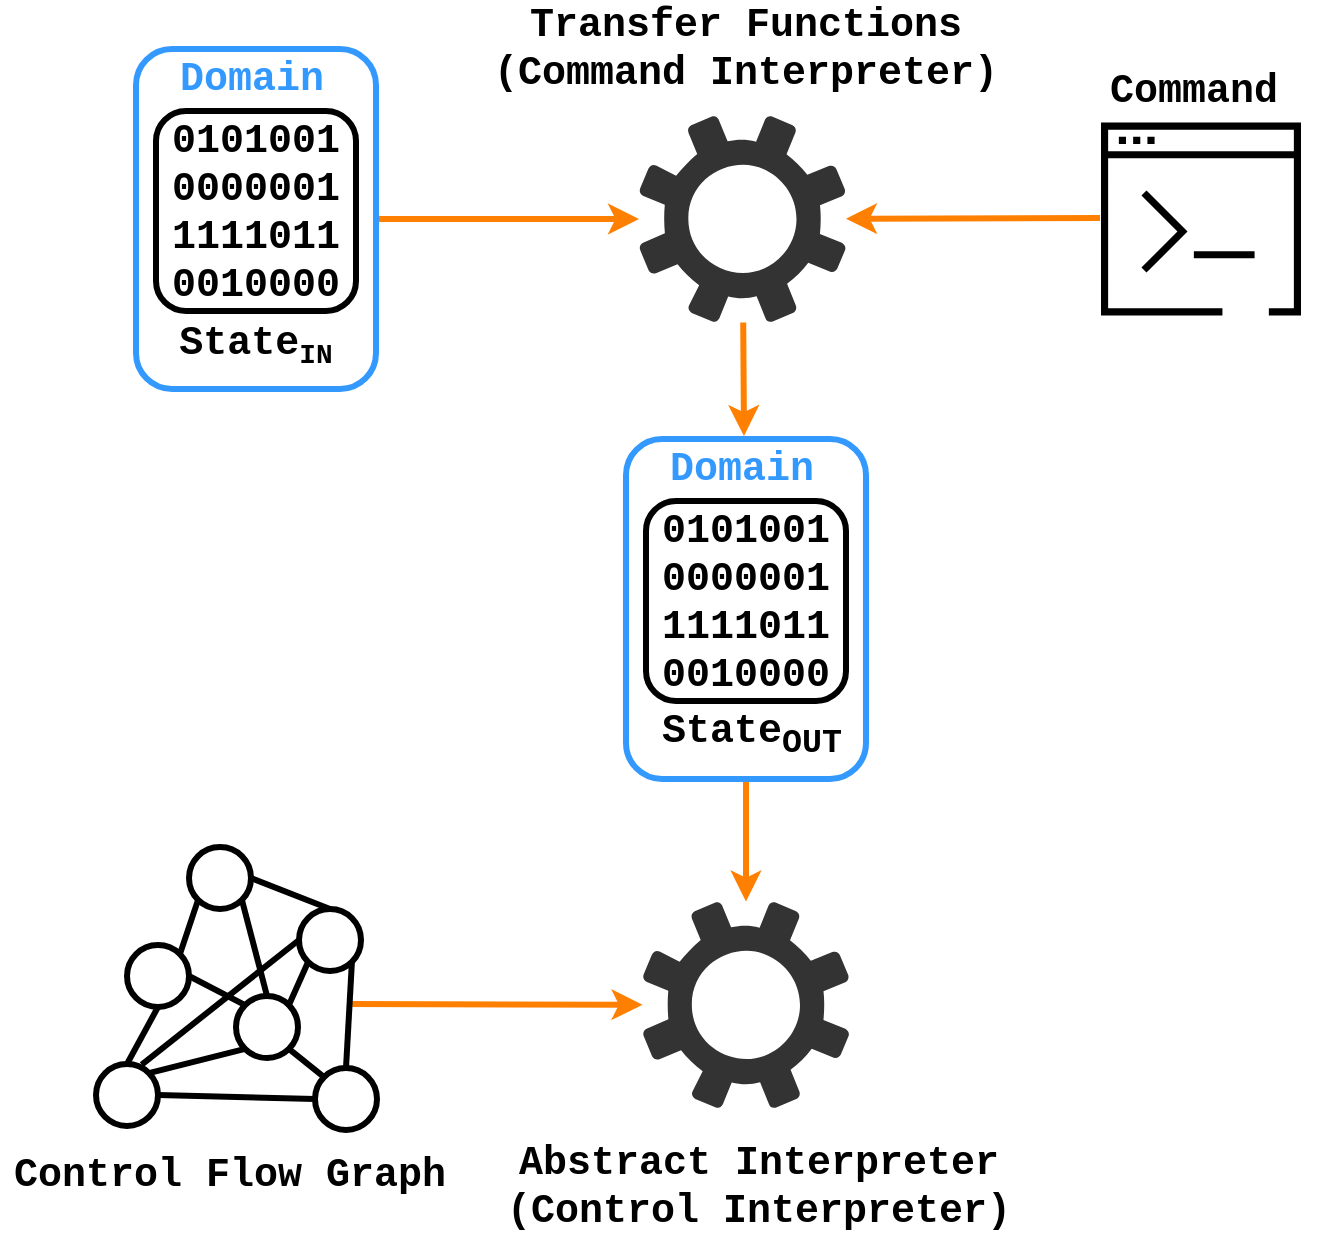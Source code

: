 <mxfile version="14.6.13" type="device"><diagram id="wk7u6ldWrJ3CNekJuvCV" name="Page-1"><mxGraphModel dx="1422" dy="762" grid="1" gridSize="10" guides="1" tooltips="1" connect="1" arrows="1" fold="1" page="1" pageScale="1" pageWidth="1169" pageHeight="827" math="0" shadow="0"><root><mxCell id="0"/><mxCell id="1" parent="0"/><mxCell id="4ySIvt9IZ8w0N5RjG7OX-28" style="rounded=1;orthogonalLoop=1;jettySize=auto;html=1;startArrow=none;startFill=0;endArrow=classic;endFill=1;strokeColor=#FF8000;strokeWidth=3;fontFamily=Courier New;fontSize=20;" parent="1" source="h1MQgXYe5tFcC1dRocT0-57" edge="1"><mxGeometry relative="1" as="geometry"><mxPoint x="587" y="336" as="targetPoint"/><mxPoint x="586" y="287.5" as="sourcePoint"/></mxGeometry></mxCell><mxCell id="4ySIvt9IZ8w0N5RjG7OX-23" value="Transfer Functions&lt;br&gt;(Command Interpreter)&lt;br&gt;" style="text;html=1;strokeColor=none;fillColor=none;align=center;verticalAlign=middle;whiteSpace=wrap;rounded=0;fontSize=20;fontFamily=Courier New;fontStyle=1" parent="1" vertex="1"><mxGeometry x="456" y="118.5" width="264" height="47" as="geometry"/></mxCell><mxCell id="4ySIvt9IZ8w0N5RjG7OX-27" value="0101001&lt;br&gt;0000001&lt;br&gt;1111011&lt;br&gt;0010000&lt;br&gt;" style="rounded=1;whiteSpace=wrap;html=1;strokeWidth=3;fontFamily=Courier New;fontSize=20;fontStyle=1" parent="1" vertex="1"><mxGeometry x="538" y="368.5" width="100" height="100" as="geometry"/></mxCell><mxCell id="k4La5EBOVdwG24VXDQv--2" value="State&lt;sub&gt;OUT&lt;/sub&gt;&lt;br&gt;" style="text;html=1;strokeColor=none;fillColor=none;align=center;verticalAlign=middle;whiteSpace=wrap;rounded=0;fontSize=20;fontFamily=Courier New;fontStyle=1" parent="1" vertex="1"><mxGeometry x="534" y="471.5" width="114" height="27" as="geometry"/></mxCell><mxCell id="k4La5EBOVdwG24VXDQv--3" value="Domain&lt;br&gt;" style="text;html=1;strokeColor=none;fillColor=none;align=center;verticalAlign=middle;whiteSpace=wrap;rounded=0;fontSize=20;fontFamily=Courier New;fontStyle=1;fontColor=#3399FF;" parent="1" vertex="1"><mxGeometry x="529" y="338.5" width="114" height="27" as="geometry"/></mxCell><mxCell id="k4La5EBOVdwG24VXDQv--5" value="0101001&lt;br&gt;0000001&lt;br&gt;1111011&lt;br&gt;0010000&lt;br&gt;" style="rounded=1;whiteSpace=wrap;html=1;strokeWidth=3;fontFamily=Courier New;fontSize=20;fontStyle=1" parent="1" vertex="1"><mxGeometry x="293" y="173.5" width="100" height="100" as="geometry"/></mxCell><mxCell id="k4La5EBOVdwG24VXDQv--6" value="State&lt;span style=&quot;font-size: 16.667px&quot;&gt;&lt;sub&gt;IN&lt;/sub&gt;&lt;/span&gt;&lt;br&gt;" style="text;html=1;strokeColor=none;fillColor=none;align=center;verticalAlign=middle;whiteSpace=wrap;rounded=0;fontSize=20;fontFamily=Courier New;fontStyle=1" parent="1" vertex="1"><mxGeometry x="286" y="276.5" width="114" height="27" as="geometry"/></mxCell><mxCell id="k4La5EBOVdwG24VXDQv--7" value="Domain&lt;br&gt;" style="text;html=1;strokeColor=none;fillColor=none;align=center;verticalAlign=middle;whiteSpace=wrap;rounded=0;fontSize=20;fontFamily=Courier New;fontStyle=1;fontColor=#3399FF;" parent="1" vertex="1"><mxGeometry x="284" y="143.5" width="114" height="27" as="geometry"/></mxCell><mxCell id="k4La5EBOVdwG24VXDQv--8" style="rounded=1;orthogonalLoop=1;jettySize=auto;html=1;exitX=1;exitY=0.5;exitDx=0;exitDy=0;startArrow=none;startFill=0;endArrow=classic;endFill=1;strokeColor=#FF8000;strokeWidth=3;fontFamily=Courier New;fontSize=20;" parent="1" source="k4La5EBOVdwG24VXDQv--4" target="h1MQgXYe5tFcC1dRocT0-57" edge="1"><mxGeometry relative="1" as="geometry"><mxPoint x="595.714" y="298.071" as="sourcePoint"/><mxPoint x="526" y="227.5" as="targetPoint"/></mxGeometry></mxCell><mxCell id="k4La5EBOVdwG24VXDQv--9" value="" style="outlineConnect=0;gradientDirection=north;dashed=0;verticalLabelPosition=bottom;verticalAlign=top;align=center;html=1;fontSize=12;fontStyle=0;aspect=fixed;shape=mxgraph.aws4.resourceIcon;resIcon=mxgraph.aws4.command_line_interface;rounded=1;shadow=0;glass=0;comic=0;" parent="1" vertex="1"><mxGeometry x="753" y="165" width="125" height="125" as="geometry"/></mxCell><mxCell id="k4La5EBOVdwG24VXDQv--28" value="Command&lt;br&gt;" style="text;html=1;strokeColor=none;fillColor=none;align=center;verticalAlign=middle;whiteSpace=wrap;rounded=0;fontSize=20;fontFamily=Courier New;fontStyle=1" parent="1" vertex="1"><mxGeometry x="744.5" y="147.5" width="134" height="31" as="geometry"/></mxCell><mxCell id="k4La5EBOVdwG24VXDQv--32" style="rounded=1;orthogonalLoop=1;jettySize=auto;html=1;startArrow=classic;startFill=1;endArrow=none;endFill=0;strokeColor=#FF8000;strokeWidth=3;fontFamily=Courier New;fontSize=20;" parent="1" source="h1MQgXYe5tFcC1dRocT0-57" edge="1"><mxGeometry relative="1" as="geometry"><mxPoint x="646" y="227.5" as="sourcePoint"/><mxPoint x="765" y="227" as="targetPoint"/></mxGeometry></mxCell><mxCell id="k4La5EBOVdwG24VXDQv--34" value="Abstract Interpreter&lt;br&gt;(Control Interpreter)&lt;br&gt;" style="text;html=1;strokeColor=none;fillColor=none;align=center;verticalAlign=middle;whiteSpace=wrap;rounded=0;fontSize=20;fontFamily=Courier New;fontStyle=1" parent="1" vertex="1"><mxGeometry x="455" y="687.5" width="279" height="47" as="geometry"/></mxCell><mxCell id="k4La5EBOVdwG24VXDQv--35" style="rounded=1;orthogonalLoop=1;jettySize=auto;html=1;startArrow=none;startFill=0;endArrow=classic;endFill=1;strokeColor=#FF8000;strokeWidth=3;fontFamily=Courier New;fontSize=20;" parent="1" target="h1MQgXYe5tFcC1dRocT0-55" edge="1"><mxGeometry relative="1" as="geometry"><mxPoint x="588" y="507" as="sourcePoint"/><mxPoint x="588" y="560.5" as="targetPoint"/></mxGeometry></mxCell><mxCell id="k4La5EBOVdwG24VXDQv--65" style="edgeStyle=none;rounded=0;orthogonalLoop=1;jettySize=auto;html=1;exitX=0;exitY=1;exitDx=0;exitDy=0;entryX=1;entryY=0;entryDx=0;entryDy=0;startArrow=none;startFill=0;endArrow=none;endFill=0;strokeColor=#000000;strokeWidth=3;fontColor=none;" parent="1" source="k4La5EBOVdwG24VXDQv--43" target="k4La5EBOVdwG24VXDQv--47" edge="1"><mxGeometry relative="1" as="geometry"/></mxCell><mxCell id="k4La5EBOVdwG24VXDQv--43" value="" style="ellipse;whiteSpace=wrap;html=1;aspect=fixed;rounded=1;shadow=0;glass=0;comic=0;strokeColor=#000000;strokeWidth=3;fillColor=#ffffff;fontColor=none;" parent="1" vertex="1"><mxGeometry x="309.5" y="541.5" width="31" height="31" as="geometry"/></mxCell><mxCell id="k4La5EBOVdwG24VXDQv--64" style="edgeStyle=none;rounded=0;orthogonalLoop=1;jettySize=auto;html=1;exitX=0.5;exitY=0;exitDx=0;exitDy=0;entryX=1;entryY=0.5;entryDx=0;entryDy=0;startArrow=none;startFill=0;endArrow=none;endFill=0;strokeColor=#000000;strokeWidth=3;fontColor=none;" parent="1" source="k4La5EBOVdwG24VXDQv--46" target="k4La5EBOVdwG24VXDQv--43" edge="1"><mxGeometry relative="1" as="geometry"/></mxCell><mxCell id="k4La5EBOVdwG24VXDQv--46" value="" style="ellipse;whiteSpace=wrap;html=1;aspect=fixed;rounded=1;shadow=0;glass=0;comic=0;strokeColor=#000000;strokeWidth=3;fillColor=#ffffff;fontColor=none;" parent="1" vertex="1"><mxGeometry x="364.5" y="572.5" width="31" height="31" as="geometry"/></mxCell><mxCell id="k4La5EBOVdwG24VXDQv--47" value="" style="ellipse;whiteSpace=wrap;html=1;aspect=fixed;rounded=1;shadow=0;glass=0;comic=0;strokeColor=#000000;strokeWidth=3;fillColor=#ffffff;fontColor=none;" parent="1" vertex="1"><mxGeometry x="278.5" y="590.5" width="31" height="31" as="geometry"/></mxCell><mxCell id="k4La5EBOVdwG24VXDQv--61" style="edgeStyle=none;rounded=0;orthogonalLoop=1;jettySize=auto;html=1;exitX=1;exitY=0;exitDx=0;exitDy=0;entryX=0;entryY=1;entryDx=0;entryDy=0;startArrow=none;startFill=0;endArrow=none;endFill=0;strokeColor=#000000;strokeWidth=3;fontColor=none;" parent="1" source="k4La5EBOVdwG24VXDQv--48" target="k4La5EBOVdwG24VXDQv--46" edge="1"><mxGeometry relative="1" as="geometry"/></mxCell><mxCell id="k4La5EBOVdwG24VXDQv--62" style="edgeStyle=none;rounded=0;orthogonalLoop=1;jettySize=auto;html=1;exitX=0;exitY=0;exitDx=0;exitDy=0;entryX=1;entryY=0.5;entryDx=0;entryDy=0;startArrow=none;startFill=0;endArrow=none;endFill=0;strokeColor=#000000;strokeWidth=3;fontColor=none;" parent="1" source="k4La5EBOVdwG24VXDQv--48" target="k4La5EBOVdwG24VXDQv--47" edge="1"><mxGeometry relative="1" as="geometry"/></mxCell><mxCell id="k4La5EBOVdwG24VXDQv--63" style="edgeStyle=none;rounded=0;orthogonalLoop=1;jettySize=auto;html=1;exitX=0.5;exitY=0;exitDx=0;exitDy=0;entryX=1;entryY=1;entryDx=0;entryDy=0;startArrow=none;startFill=0;endArrow=none;endFill=0;strokeColor=#000000;strokeWidth=3;fontColor=none;" parent="1" source="k4La5EBOVdwG24VXDQv--48" target="k4La5EBOVdwG24VXDQv--43" edge="1"><mxGeometry relative="1" as="geometry"/></mxCell><mxCell id="k4La5EBOVdwG24VXDQv--48" value="" style="ellipse;whiteSpace=wrap;html=1;aspect=fixed;rounded=1;shadow=0;glass=0;comic=0;strokeColor=#000000;strokeWidth=3;fillColor=#ffffff;fontColor=none;" parent="1" vertex="1"><mxGeometry x="333" y="616" width="31" height="31" as="geometry"/></mxCell><mxCell id="k4La5EBOVdwG24VXDQv--59" style="edgeStyle=none;rounded=0;orthogonalLoop=1;jettySize=auto;html=1;exitX=0;exitY=0;exitDx=0;exitDy=0;entryX=1;entryY=1;entryDx=0;entryDy=0;startArrow=none;startFill=0;endArrow=none;endFill=0;strokeColor=#000000;strokeWidth=3;fontColor=none;" parent="1" source="k4La5EBOVdwG24VXDQv--49" target="k4La5EBOVdwG24VXDQv--48" edge="1"><mxGeometry relative="1" as="geometry"/></mxCell><mxCell id="k4La5EBOVdwG24VXDQv--49" value="" style="ellipse;whiteSpace=wrap;html=1;aspect=fixed;rounded=1;shadow=0;glass=0;comic=0;strokeColor=#000000;strokeWidth=3;fillColor=#ffffff;fontColor=none;" parent="1" vertex="1"><mxGeometry x="372.5" y="652" width="31" height="31" as="geometry"/></mxCell><mxCell id="k4La5EBOVdwG24VXDQv--55" style="rounded=0;orthogonalLoop=1;jettySize=auto;html=1;exitX=1;exitY=0.5;exitDx=0;exitDy=0;entryX=0;entryY=0.5;entryDx=0;entryDy=0;startArrow=none;startFill=0;endArrow=none;endFill=0;strokeColor=#000000;fontColor=none;strokeWidth=3;" parent="1" source="k4La5EBOVdwG24VXDQv--52" target="k4La5EBOVdwG24VXDQv--49" edge="1"><mxGeometry relative="1" as="geometry"/></mxCell><mxCell id="k4La5EBOVdwG24VXDQv--56" style="edgeStyle=none;rounded=0;orthogonalLoop=1;jettySize=auto;html=1;exitX=0.5;exitY=0;exitDx=0;exitDy=0;entryX=0.5;entryY=1;entryDx=0;entryDy=0;startArrow=none;startFill=0;endArrow=none;endFill=0;strokeColor=#000000;strokeWidth=3;fontColor=none;" parent="1" source="k4La5EBOVdwG24VXDQv--52" target="k4La5EBOVdwG24VXDQv--47" edge="1"><mxGeometry relative="1" as="geometry"/></mxCell><mxCell id="k4La5EBOVdwG24VXDQv--57" style="edgeStyle=none;rounded=0;orthogonalLoop=1;jettySize=auto;html=1;exitX=1;exitY=0;exitDx=0;exitDy=0;entryX=0;entryY=1;entryDx=0;entryDy=0;startArrow=none;startFill=0;endArrow=none;endFill=0;strokeColor=#000000;strokeWidth=3;fontColor=none;" parent="1" source="k4La5EBOVdwG24VXDQv--52" target="k4La5EBOVdwG24VXDQv--48" edge="1"><mxGeometry relative="1" as="geometry"/></mxCell><mxCell id="k4La5EBOVdwG24VXDQv--58" style="edgeStyle=none;rounded=0;orthogonalLoop=1;jettySize=auto;html=1;exitX=0.738;exitY=0.01;exitDx=0;exitDy=0;entryX=0;entryY=0.5;entryDx=0;entryDy=0;startArrow=none;startFill=0;endArrow=none;endFill=0;strokeColor=#000000;strokeWidth=3;fontColor=none;exitPerimeter=0;" parent="1" source="k4La5EBOVdwG24VXDQv--52" target="k4La5EBOVdwG24VXDQv--46" edge="1"><mxGeometry relative="1" as="geometry"/></mxCell><mxCell id="k4La5EBOVdwG24VXDQv--52" value="" style="ellipse;whiteSpace=wrap;html=1;aspect=fixed;rounded=1;shadow=0;glass=0;comic=0;strokeColor=#000000;strokeWidth=3;fillColor=#ffffff;fontColor=none;" parent="1" vertex="1"><mxGeometry x="263" y="650" width="31" height="31" as="geometry"/></mxCell><mxCell id="k4La5EBOVdwG24VXDQv--66" value="Control Flow Graph&lt;br&gt;" style="text;html=1;strokeColor=none;fillColor=none;align=center;verticalAlign=middle;whiteSpace=wrap;rounded=0;fontSize=20;fontFamily=Courier New;fontStyle=1" parent="1" vertex="1"><mxGeometry x="215" y="694" width="230" height="22" as="geometry"/></mxCell><mxCell id="k4La5EBOVdwG24VXDQv--67" style="rounded=1;orthogonalLoop=1;jettySize=auto;html=1;startArrow=none;startFill=0;endArrow=classic;endFill=1;strokeColor=#FF8000;strokeWidth=3;fontFamily=Courier New;fontSize=20;" parent="1" target="h1MQgXYe5tFcC1dRocT0-55" edge="1"><mxGeometry relative="1" as="geometry"><mxPoint x="390" y="620" as="sourcePoint"/><mxPoint x="528" y="620.5" as="targetPoint"/></mxGeometry></mxCell><mxCell id="k4La5EBOVdwG24VXDQv--60" style="edgeStyle=none;rounded=0;orthogonalLoop=1;jettySize=auto;html=1;exitX=0.5;exitY=0;exitDx=0;exitDy=0;entryX=1;entryY=1;entryDx=0;entryDy=0;startArrow=none;startFill=0;endArrow=none;endFill=0;strokeColor=#000000;strokeWidth=3;fontColor=none;" parent="1" source="k4La5EBOVdwG24VXDQv--49" target="k4La5EBOVdwG24VXDQv--46" edge="1"><mxGeometry relative="1" as="geometry"/></mxCell><mxCell id="h1MQgXYe5tFcC1dRocT0-55" value="" style="pointerEvents=1;shadow=0;dashed=0;html=1;strokeColor=none;labelPosition=center;verticalLabelPosition=bottom;verticalAlign=top;outlineConnect=0;align=center;shape=mxgraph.office.concepts.settings;aspect=fixed;fillColor=#333333;" parent="1" vertex="1"><mxGeometry x="536.25" y="568.75" width="103.5" height="103.5" as="geometry"/></mxCell><mxCell id="h1MQgXYe5tFcC1dRocT0-57" value="" style="pointerEvents=1;shadow=0;dashed=0;html=1;strokeColor=none;labelPosition=center;verticalLabelPosition=bottom;verticalAlign=top;outlineConnect=0;align=center;shape=mxgraph.office.concepts.settings;aspect=fixed;fillColor=#333333;" parent="1" vertex="1"><mxGeometry x="534.5" y="175.75" width="103.5" height="103.5" as="geometry"/></mxCell><mxCell id="k4La5EBOVdwG24VXDQv--1" value="" style="rounded=1;whiteSpace=wrap;html=1;fillColor=none;strokeColor=#3399FF;strokeWidth=3;glass=0;shadow=0;comic=0;" parent="1" vertex="1"><mxGeometry x="528" y="337.5" width="120" height="170" as="geometry"/></mxCell><mxCell id="k4La5EBOVdwG24VXDQv--4" value="" style="rounded=1;whiteSpace=wrap;html=1;fillColor=none;strokeColor=#3399FF;strokeWidth=3;glass=0;shadow=0;comic=0;" parent="1" vertex="1"><mxGeometry x="283" y="142.5" width="120" height="170" as="geometry"/></mxCell></root></mxGraphModel></diagram></mxfile>